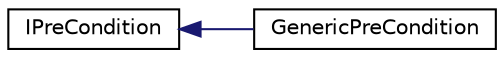 digraph "Graphical Class Hierarchy"
{
  edge [fontname="Helvetica",fontsize="10",labelfontname="Helvetica",labelfontsize="10"];
  node [fontname="Helvetica",fontsize="10",shape=record];
  rankdir="LR";
  Node0 [label="IPreCondition",height=0.2,width=0.4,color="black", fillcolor="white", style="filled",URL="$interface_i_pre_condition.html",tooltip="Developed by: Peao (rngs); Gerenic definiton of a PreCondition; "];
  Node0 -> Node1 [dir="back",color="midnightblue",fontsize="10",style="solid",fontname="Helvetica"];
  Node1 [label="GenericPreCondition",height=0.2,width=0.4,color="black", fillcolor="white", style="filled",URL="$class_generic_pre_condition.html",tooltip="Developed by: Peao (rngs); Generic precondition. "];
}
